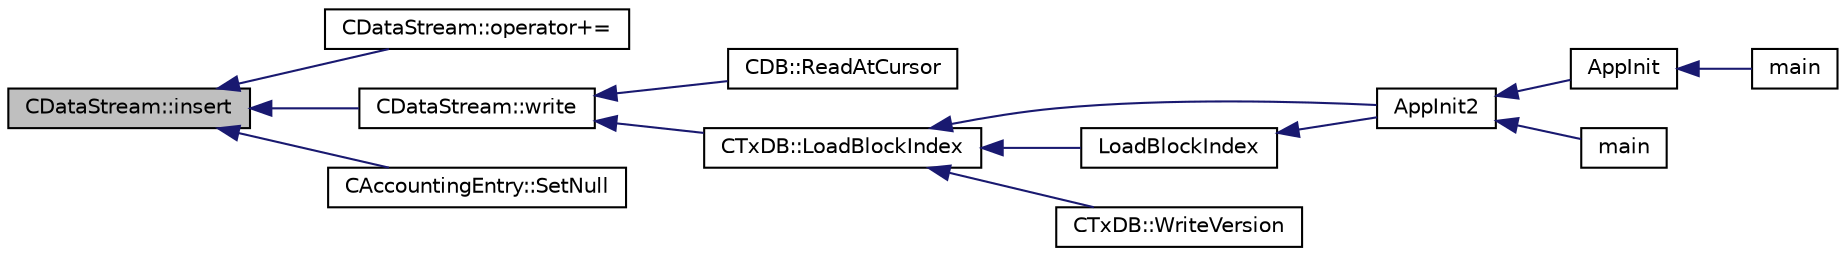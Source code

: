 digraph "CDataStream::insert"
{
  edge [fontname="Helvetica",fontsize="10",labelfontname="Helvetica",labelfontsize="10"];
  node [fontname="Helvetica",fontsize="10",shape=record];
  rankdir="LR";
  Node289 [label="CDataStream::insert",height=0.2,width=0.4,color="black", fillcolor="grey75", style="filled", fontcolor="black"];
  Node289 -> Node290 [dir="back",color="midnightblue",fontsize="10",style="solid",fontname="Helvetica"];
  Node290 [label="CDataStream::operator+=",height=0.2,width=0.4,color="black", fillcolor="white", style="filled",URL="$d5/d41/class_c_data_stream.html#a59c13d9215c13b3bb4d56a818d280dda"];
  Node289 -> Node291 [dir="back",color="midnightblue",fontsize="10",style="solid",fontname="Helvetica"];
  Node291 [label="CDataStream::write",height=0.2,width=0.4,color="black", fillcolor="white", style="filled",URL="$d5/d41/class_c_data_stream.html#abcab3fa1be7676ffdb34908ec7c84b78"];
  Node291 -> Node292 [dir="back",color="midnightblue",fontsize="10",style="solid",fontname="Helvetica"];
  Node292 [label="CDB::ReadAtCursor",height=0.2,width=0.4,color="black", fillcolor="white", style="filled",URL="$d1/d2e/class_c_d_b.html#aa3f7c529fd233c106dca32845b593232"];
  Node291 -> Node293 [dir="back",color="midnightblue",fontsize="10",style="solid",fontname="Helvetica"];
  Node293 [label="CTxDB::LoadBlockIndex",height=0.2,width=0.4,color="black", fillcolor="white", style="filled",URL="$d9/d8d/class_c_tx_d_b.html#abcb9df0821d996f811f6604b452a26a0"];
  Node293 -> Node294 [dir="back",color="midnightblue",fontsize="10",style="solid",fontname="Helvetica"];
  Node294 [label="AppInit2",height=0.2,width=0.4,color="black", fillcolor="white", style="filled",URL="$d8/dc0/init_8h.html#a1a4c1bfbf6ba1db77e988b89b9cadfd3",tooltip="Initialize ion. "];
  Node294 -> Node295 [dir="back",color="midnightblue",fontsize="10",style="solid",fontname="Helvetica"];
  Node295 [label="AppInit",height=0.2,width=0.4,color="black", fillcolor="white", style="filled",URL="$d4/d35/iond_8cpp.html#ac59316b767e6984e1285f0531275286b"];
  Node295 -> Node296 [dir="back",color="midnightblue",fontsize="10",style="solid",fontname="Helvetica"];
  Node296 [label="main",height=0.2,width=0.4,color="black", fillcolor="white", style="filled",URL="$d4/d35/iond_8cpp.html#a0ddf1224851353fc92bfbff6f499fa97"];
  Node294 -> Node297 [dir="back",color="midnightblue",fontsize="10",style="solid",fontname="Helvetica"];
  Node297 [label="main",height=0.2,width=0.4,color="black", fillcolor="white", style="filled",URL="$d5/d2d/ion_8cpp.html#a0ddf1224851353fc92bfbff6f499fa97"];
  Node293 -> Node298 [dir="back",color="midnightblue",fontsize="10",style="solid",fontname="Helvetica"];
  Node298 [label="LoadBlockIndex",height=0.2,width=0.4,color="black", fillcolor="white", style="filled",URL="$d4/dbf/main_8h.html#a367f303d34b8a5501ac4d77bebab578c"];
  Node298 -> Node294 [dir="back",color="midnightblue",fontsize="10",style="solid",fontname="Helvetica"];
  Node293 -> Node299 [dir="back",color="midnightblue",fontsize="10",style="solid",fontname="Helvetica"];
  Node299 [label="CTxDB::WriteVersion",height=0.2,width=0.4,color="black", fillcolor="white", style="filled",URL="$d9/d8d/class_c_tx_d_b.html#aa30dbf235b1c229896097e1eb1ea9520"];
  Node289 -> Node300 [dir="back",color="midnightblue",fontsize="10",style="solid",fontname="Helvetica"];
  Node300 [label="CAccountingEntry::SetNull",height=0.2,width=0.4,color="black", fillcolor="white", style="filled",URL="$dc/dde/class_c_accounting_entry.html#a439b044226a1e465032ce4c4580d3389"];
}
